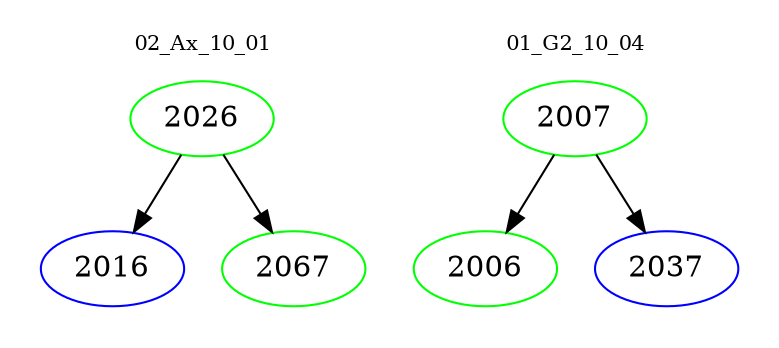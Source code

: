 digraph{
subgraph cluster_0 {
color = white
label = "02_Ax_10_01";
fontsize=10;
T0_2026 [label="2026", color="green"]
T0_2026 -> T0_2016 [color="black"]
T0_2016 [label="2016", color="blue"]
T0_2026 -> T0_2067 [color="black"]
T0_2067 [label="2067", color="green"]
}
subgraph cluster_1 {
color = white
label = "01_G2_10_04";
fontsize=10;
T1_2007 [label="2007", color="green"]
T1_2007 -> T1_2006 [color="black"]
T1_2006 [label="2006", color="green"]
T1_2007 -> T1_2037 [color="black"]
T1_2037 [label="2037", color="blue"]
}
}
